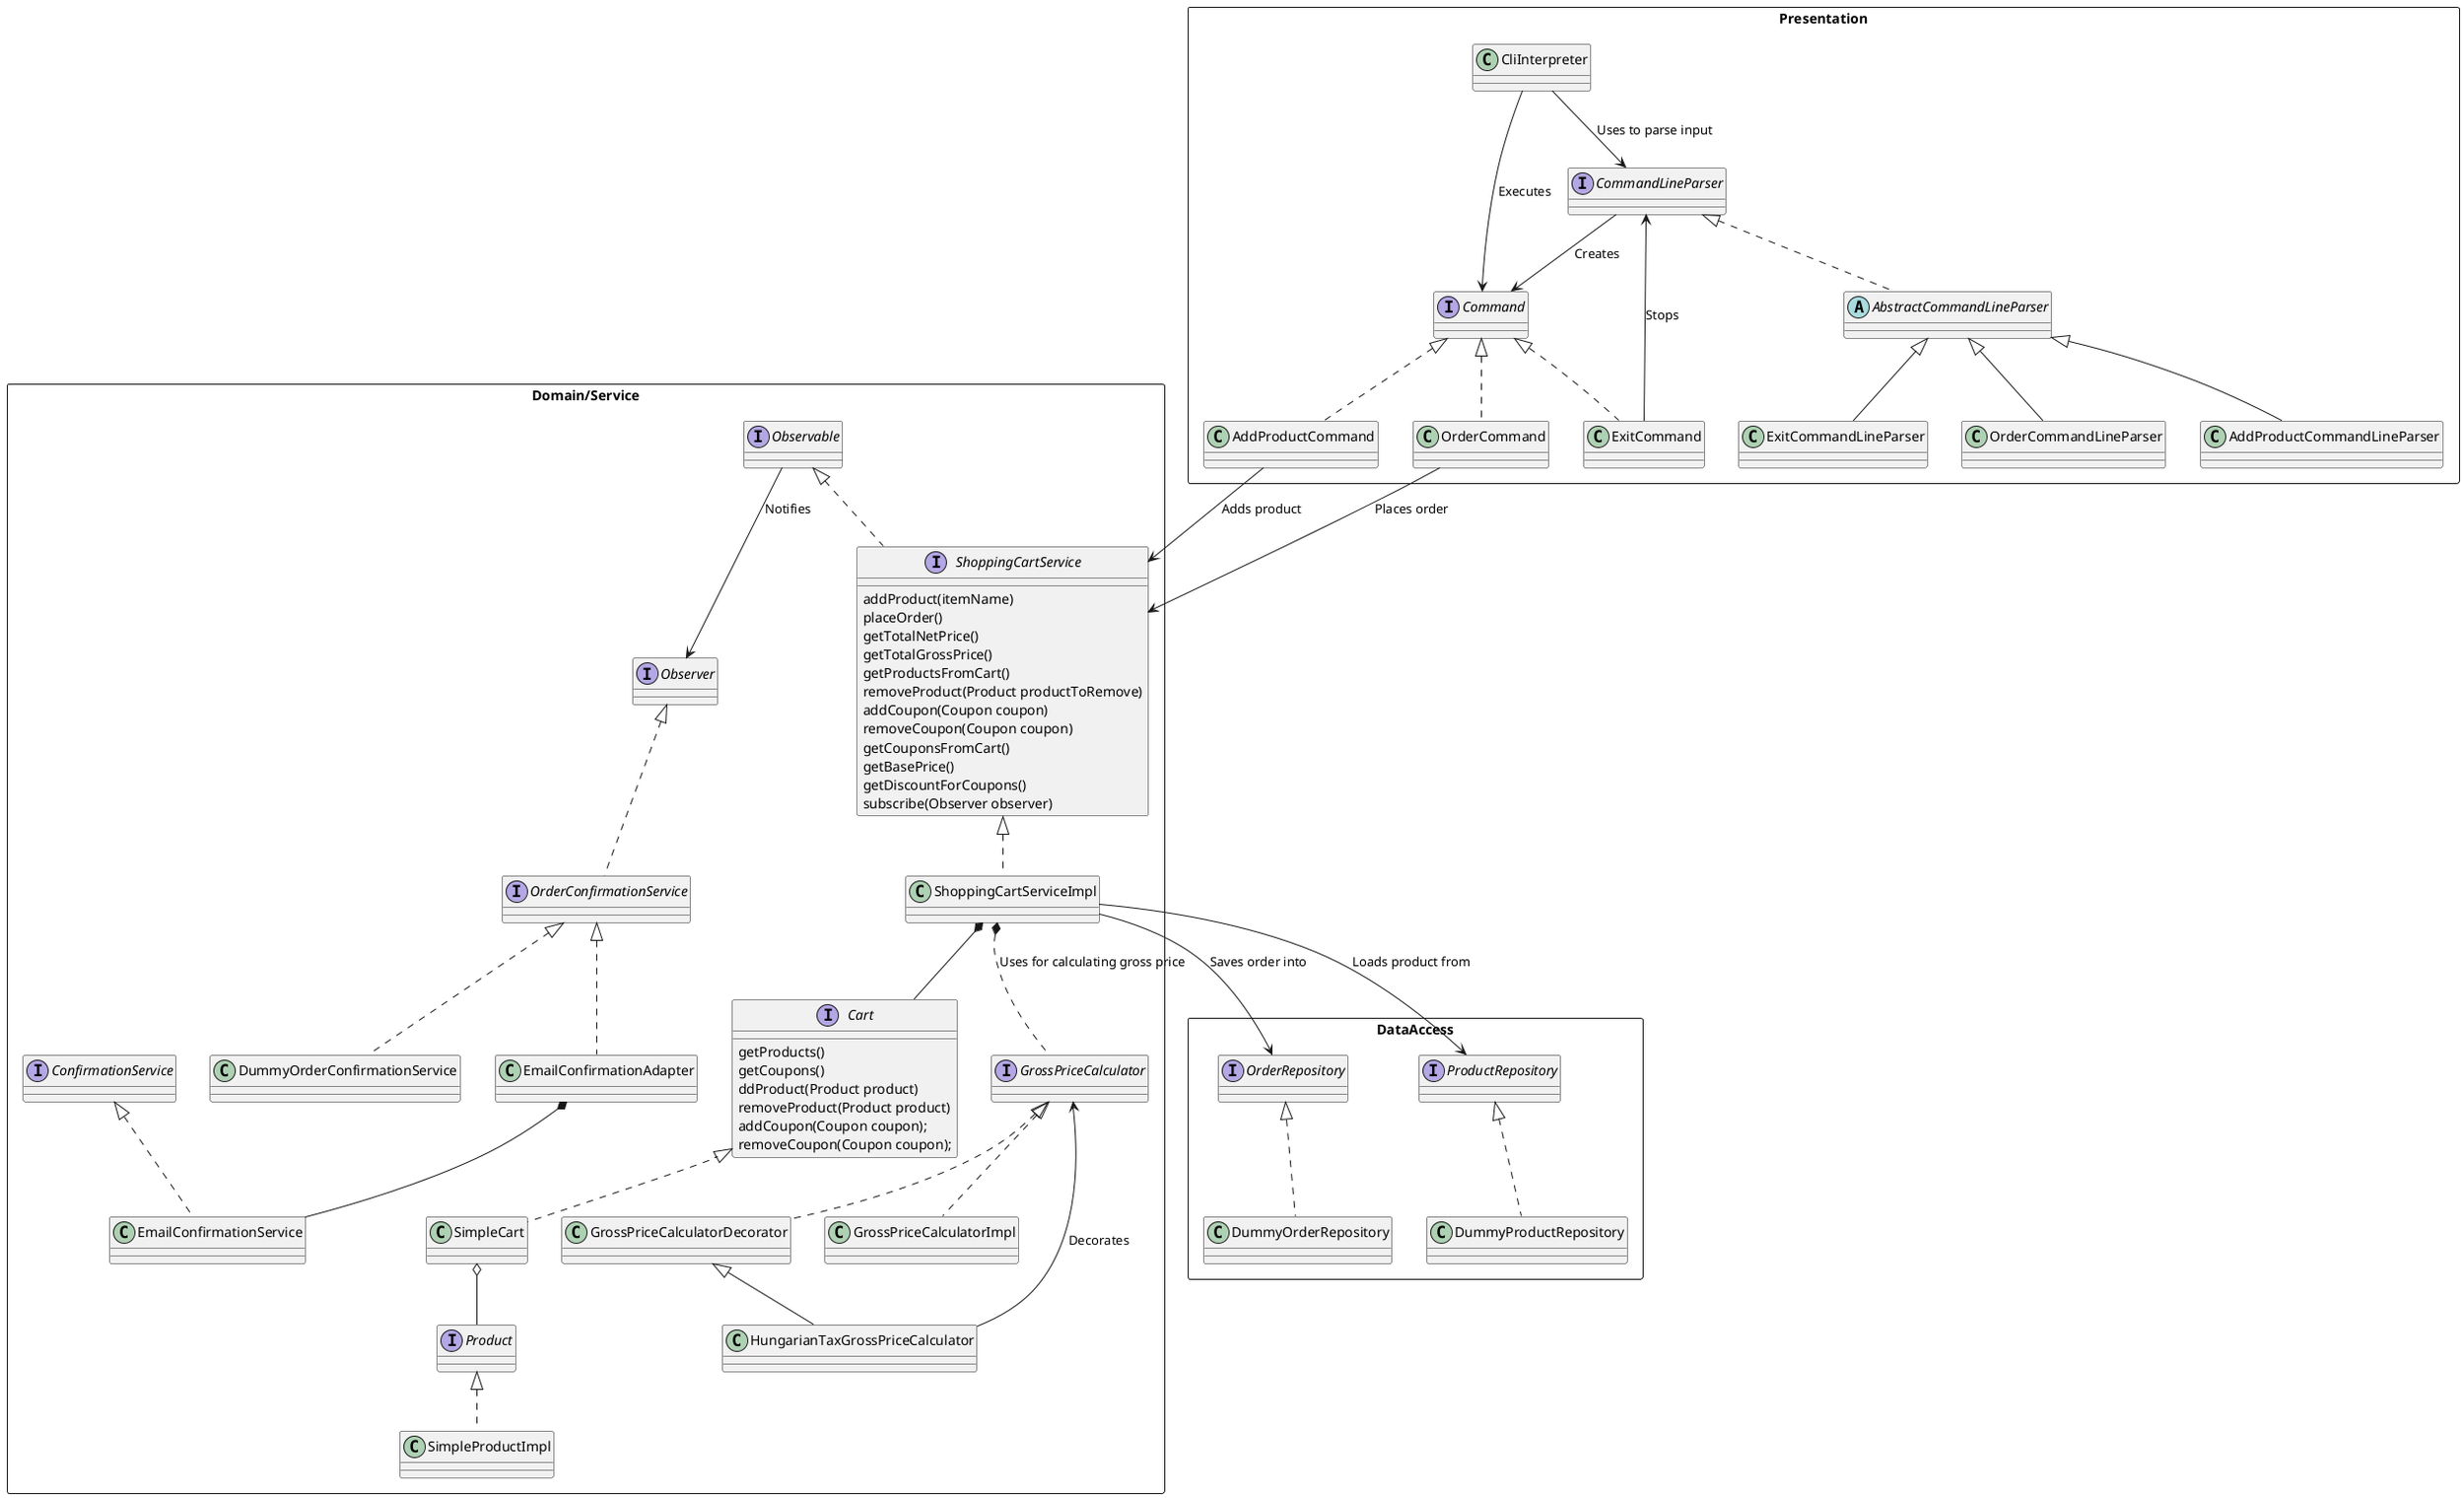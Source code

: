 @startuml
'https://plantuml.com/class-diagram

package Presentation <<Rectangle>> {
interface CommandLineParser
abstract AbstractCommandLineParser
CommandLineParser <|.. AbstractCommandLineParser

class AddProductCommandLineParser
AbstractCommandLineParser <|-- AddProductCommandLineParser
class ExitCommandLineParser
AbstractCommandLineParser <|-- ExitCommandLineParser
class OrderCommandLineParser
AbstractCommandLineParser <|-- OrderCommandLineParser

class CliInterpreter

interface Command
class AddProductCommand
Command <|.. AddProductCommand
class ExitCommand
Command <|.. ExitCommand
class OrderCommand
Command <|.. OrderCommand
CliInterpreter --> Command : Executes
CliInterpreter --> CommandLineParser : Uses to parse input
CommandLineParser --> Command : Creates
ExitCommand --> CommandLineParser : Stops
}

package Domain/Service <<Rectangle>> {
    interface ShoppingCartService {
        addProduct(itemName)
        placeOrder()
        getTotalNetPrice()
        getTotalGrossPrice()
        getProductsFromCart()
        removeProduct(Product productToRemove)
        addCoupon(Coupon coupon)
        removeCoupon(Coupon coupon)
        getCouponsFromCart()
        getBasePrice()
        getDiscountForCoupons()
        subscribe(Observer observer)
    }
    class ShoppingCartServiceImpl
    ShoppingCartService <|.. ShoppingCartServiceImpl
    ShoppingCartServiceImpl *-- Cart
    Observable <|.. ShoppingCartService
    interface Cart {
        getProducts()
        getCoupons()
        ddProduct(Product product)
        removeProduct(Product product)
        addCoupon(Coupon coupon);
        removeCoupon(Coupon coupon);
    }
    class SimpleCart
    Cart <|.. SimpleCart
    interface Product
    class SimpleProductImpl
    Product <|.. SimpleProductImpl
    SimpleCart o-- Product
    interface Observer
    interface Observable
    Observable --> Observer : Notifies

    interface OrderConfirmationService
    Observer <|.. OrderConfirmationService
    class DummyOrderConfirmationService
    interface ConfirmationService
    OrderConfirmationService <|.. DummyOrderConfirmationService
    OrderConfirmationService <|.. EmailConfirmationAdapter
    EmailConfirmationAdapter *-- EmailConfirmationService
    ConfirmationService <|.. EmailConfirmationService

    interface GrossPriceCalculator
    ShoppingCartServiceImpl *.. GrossPriceCalculator : Uses for calculating gross price
    class GrossPriceCalculatorDecorator
    GrossPriceCalculator <|.. GrossPriceCalculatorDecorator
    class GrossPriceCalculatorImpl
    GrossPriceCalculator <|.. GrossPriceCalculatorImpl
    class HungarianTaxGrossPriceCalculator
    GrossPriceCalculatorDecorator <|-- HungarianTaxGrossPriceCalculator
    HungarianTaxGrossPriceCalculator --> GrossPriceCalculator : Decorates
}

OrderCommand --> ShoppingCartService : Places order
AddProductCommand --> ShoppingCartService : Adds product

package DataAccess <<Rectangle>> {
    interface OrderRepository
    class DummyOrderRepository
    OrderRepository <|.. DummyOrderRepository
    interface ProductRepository
    class DummyProductRepository
    ProductRepository <|.. DummyProductRepository
}

ShoppingCartServiceImpl --> OrderRepository : Saves order into
ShoppingCartServiceImpl --> ProductRepository : Loads product from

@enduml
